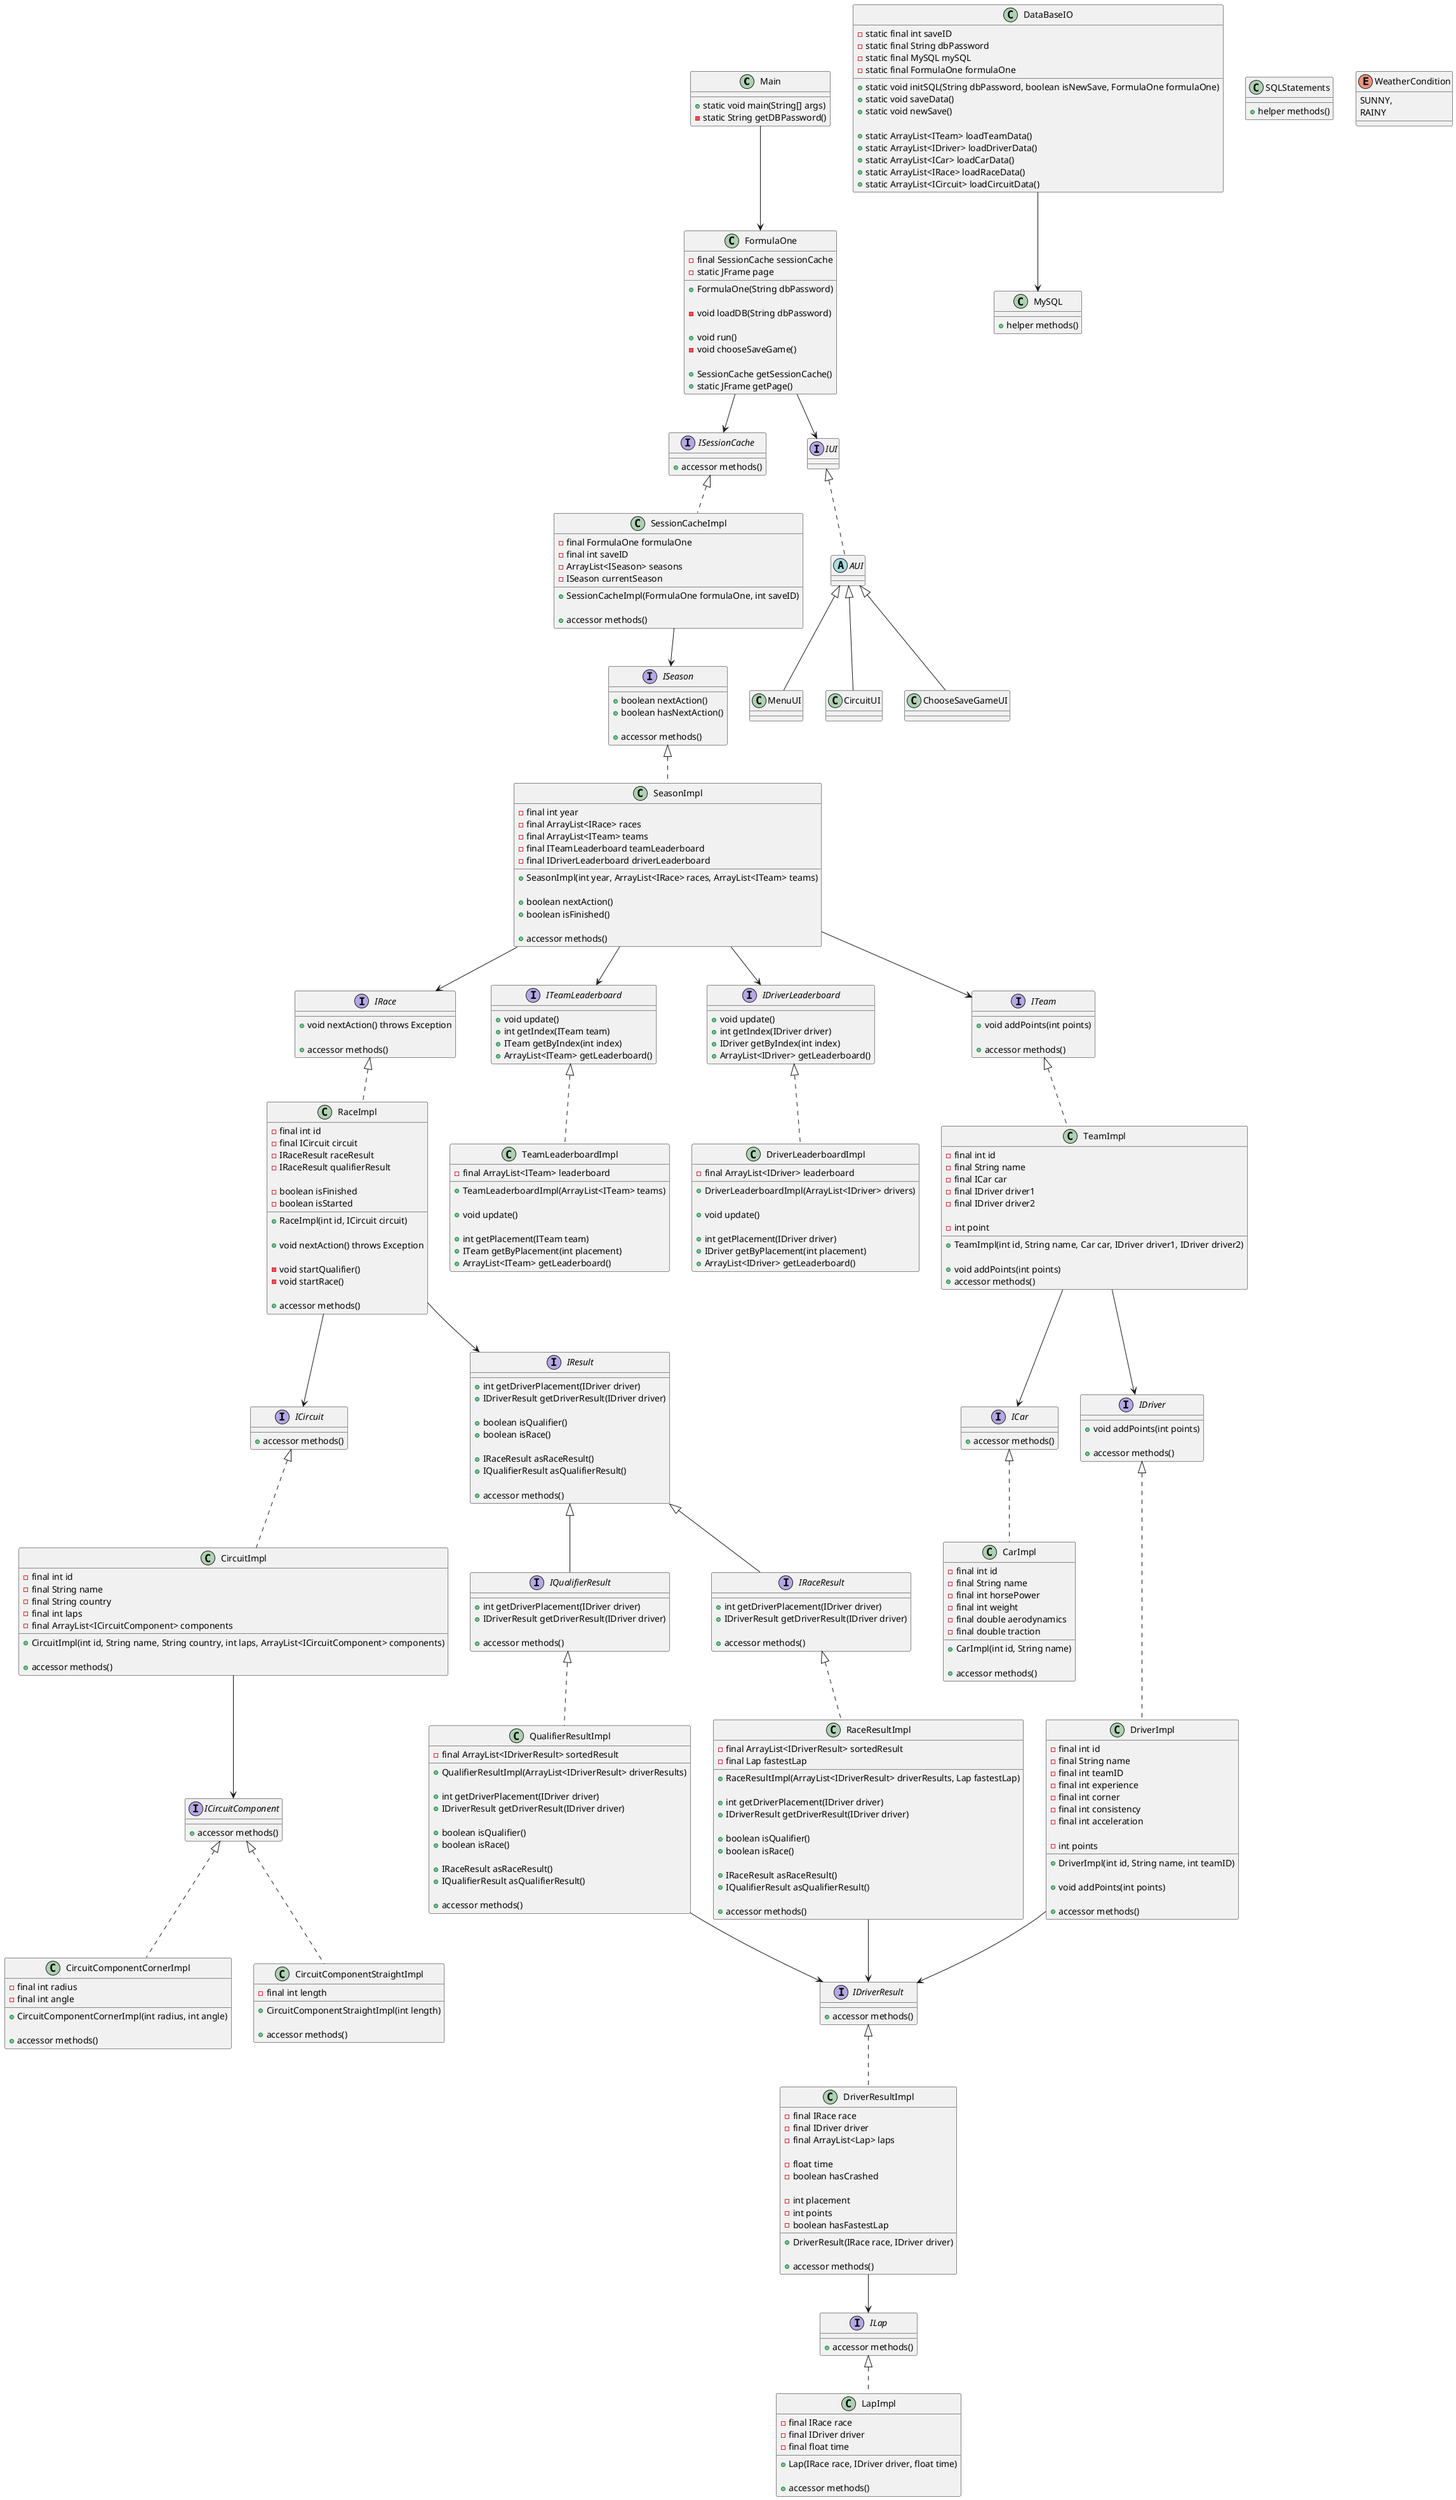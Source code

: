 @startuml

' ******************
' Classes
' ******************

class Main {
    + static void main(String[] args)
    - static String getDBPassword()
}

class FormulaOne {
    - final SessionCache sessionCache
    - static JFrame page

    + FormulaOne(String dbPassword)

    - void loadDB(String dbPassword)

    + void run()
    - void chooseSaveGame()

    + SessionCache getSessionCache()
    + static JFrame getPage()
}

class SessionCacheImpl implements ISessionCache {
    - final FormulaOne formulaOne
    - final int saveID
    - ArrayList<ISeason> seasons
    - ISeason currentSeason

    + SessionCacheImpl(FormulaOne formulaOne, int saveID)

    + accessor methods()
}

class SeasonImpl implements ISeason {
    - final int year
    - final ArrayList<IRace> races
    - final ArrayList<ITeam> teams
    - final ITeamLeaderboard teamLeaderboard
    - final IDriverLeaderboard driverLeaderboard


    + SeasonImpl(int year, ArrayList<IRace> races, ArrayList<ITeam> teams)

    + boolean nextAction()
    + boolean isFinished()

    + accessor methods()
}

class TeamImpl implements ITeam {
    - final int id
    - final String name
    - final ICar car
    - final IDriver driver1
    - final IDriver driver2

    - int point

    + TeamImpl(int id, String name, Car car, IDriver driver1, IDriver driver2)

    + void addPoints(int points)
    + accessor methods()
}

class DriverImpl implements IDriver {
    ' TODO: TILFØJE ATTRIBUTES (Skal det være en klasse for sig selv?)
    - final int id
    - final String name
    - final int teamID
    - final int experience
    - final int corner
    - final int consistency
    - final int acceleration

    - int points

    + DriverImpl(int id, String name, int teamID)

    + void addPoints(int points)

    + accessor methods()
}

class CarImpl implements ICar {
    ' TODO: TILFØJE ATTRIBUTES (Skal det være en klasse for sig selv?)
    - final int id
    - final String name
    - final int horsePower
    - final int weight
    - final double aerodynamics
    - final double traction

    + CarImpl(int id, String name)

    + accessor methods()
}

class CircuitImpl implements ICircuit {
    ' TODO: TILFØJE ATTRIBUTES (Skal det være en klasse for sig selv?)
    - final int id
    - final String name
    - final String country
    - final int laps
    - final ArrayList<ICircuitComponent> components

    + CircuitImpl(int id, String name, String country, int laps, ArrayList<ICircuitComponent> components)

    + accessor methods()
}

class TeamLeaderboardImpl implements ITeamLeaderboard {
    - final ArrayList<ITeam> leaderboard

    + TeamLeaderboardImpl(ArrayList<ITeam> teams)

    + void update()

    + int getPlacement(ITeam team)
    + ITeam getByPlacement(int placement)
    + ArrayList<ITeam> getLeaderboard()
}

class DriverLeaderboardImpl implements IDriverLeaderboard {
    - final ArrayList<IDriver> leaderboard

    + DriverLeaderboardImpl(ArrayList<IDriver> drivers)

    + void update()

    + int getPlacement(IDriver driver)
    + IDriver getByPlacement(int placement)
    + ArrayList<IDriver> getLeaderboard()
}

' ******************
' DataBase Classes
' ******************

class DataBaseIO {
    - static final int saveID
    - static final String dbPassword
    - static final MySQL mySQL
    - static final FormulaOne formulaOne

    + static void initSQL(String dbPassword, boolean isNewSave, FormulaOne formulaOne)
    + static void saveData()
    + static void newSave()

    + static ArrayList<ITeam> loadTeamData()
    + static ArrayList<IDriver> loadDriverData()
    + static ArrayList<ICar> loadCarData()
    + static ArrayList<IRace> loadRaceData()
    + static ArrayList<ICircuit> loadCircuitData()
}

class MySQL {
    + helper methods()
}

class SQLStatements {
    + helper methods()
}

' ******************
' Race Classes
' ******************

class RaceImpl implements IRace {
    - final int id
    - final ICircuit circuit
    - IRaceResult raceResult
    - IRaceResult qualifierResult

    - boolean isFinished
    - boolean isStarted

    + RaceImpl(int id, ICircuit circuit)

    + void nextAction() throws Exception
    ' TODO: Hvilken exception skal smides? evt. lav en custom exception

    - void startQualifier()
    - void startRace()

    + accessor methods()
}

class RaceResultImpl implements IRaceResult {
    - final ArrayList<IDriverResult> sortedResult
    - final Lap fastestLap

    + RaceResultImpl(ArrayList<IDriverResult> driverResults, Lap fastestLap)
    ' TODO: Vi skal sorterer resultatet vi får ind her

    + int getDriverPlacement(IDriver driver)
    + IDriverResult getDriverResult(IDriver driver)

    + boolean isQualifier()
    + boolean isRace()

    + IRaceResult asRaceResult()
    + IQualifierResult asQualifierResult()

    + accessor methods()
}

class QualifierResultImpl implements IQualifierResult {
    - final ArrayList<IDriverResult> sortedResult

    + QualifierResultImpl(ArrayList<IDriverResult> driverResults)
    ' TODO: Vi skal sorterer resultatet vi får ind her

    + int getDriverPlacement(IDriver driver)
    + IDriverResult getDriverResult(IDriver driver)

    + boolean isQualifier()
    + boolean isRace()

    + IRaceResult asRaceResult()
    + IQualifierResult asQualifierResult()

    + accessor methods()
}

class DriverResultImpl implements IDriverResult {
    - final IRace race
    - final IDriver driver
    - final ArrayList<Lap> laps

    - float time
    - boolean hasCrashed

    - int placement
    - int points
    - boolean hasFastestLap

    + DriverResult(IRace race, IDriver driver)

    + accessor methods()
}

class LapImpl implements ILap {
    - final IRace race
    - final IDriver driver
    - final float time

    + Lap(IRace race, IDriver driver, float time)

    + accessor methods()
}

' ******************
' Circuit Classes
' ******************

class CircuitComponentCornerImpl implements ICircuitComponent {
    - final int radius
    - final int angle

    + CircuitComponentCornerImpl(int radius, int angle)

    + accessor methods()
}

class CircuitComponentStraightImpl implements ICircuitComponent {
    - final int length

    + CircuitComponentStraightImpl(int length)

    + accessor methods()
}

' ******************
' UI Classes
' ******************

class ChooseSaveGameUI extends AUI {
    ' TODO: Når de laves
}

class MenuUI extends AUI {
    ' TODO: Når de laves
}

class CircuitUI extends AUI {
    ' TODO: Når de laves
}

' ******************
' Abstract Classes
' ******************

abstract class AUI implements IUI {
    ' TODO: Når de laves
}

' ******************
' Interfaces
' ******************

interface ITeam {
    + void addPoints(int points)

    + accessor methods()
}

interface IDriver {
    + void addPoints(int points)

    + accessor methods()
}

interface ICar {
    + accessor methods()
}

interface ISessionCache {
    + accessor methods()
}

interface ISeason {
    + boolean nextAction()
    + boolean hasNextAction()

    + accessor methods()
}

interface IRace {
    + void nextAction() throws Exception
    ' TODO: Hvilken exception skal smides? evt. lav en custom exception

    + accessor methods()
}

interface ICircuit {
    + accessor methods()
}

interface ICircuitComponent {
    + accessor methods()
}

interface IResult {
    + int getDriverPlacement(IDriver driver)
    + IDriverResult getDriverResult(IDriver driver)

    + boolean isQualifier()
    + boolean isRace()

    + IRaceResult asRaceResult()
    + IQualifierResult asQualifierResult()

    + accessor methods()
}

interface IRaceResult extends IResult {
    + int getDriverPlacement(IDriver driver)
    + IDriverResult getDriverResult(IDriver driver)

    + accessor methods()
}

interface IQualifierResult extends IResult {
    + int getDriverPlacement(IDriver driver)
    + IDriverResult getDriverResult(IDriver driver)

    + accessor methods()
}

interface IDriverResult {
    + accessor methods()
}

interface ILap {
    + accessor methods()
}

interface IDriverLeaderboard {
    + void update()
    + int getIndex(IDriver driver)
    + IDriver getByIndex(int index)
    + ArrayList<IDriver> getLeaderboard()
}

interface ITeamLeaderboard {
    + void update()
    + int getIndex(ITeam team)
    + ITeam getByIndex(int index)
    + ArrayList<ITeam> getLeaderboard()
}

interface IUI {
    ' TODO: Når de laves
}

' ******************
' Enums
' ******************

enum WeatherCondition {
    SUNNY,
    RAINY
}

' ******************
' Relations
' ******************

Main --> FormulaOne

FormulaOne --> ISessionCache
FormulaOne --> IUI

SessionCacheImpl --> ISeason

SeasonImpl --> ITeam
SeasonImpl --> IRace
SeasonImpl --> ITeamLeaderboard
SeasonImpl --> IDriverLeaderboard

RaceImpl --> ICircuit
RaceImpl --> IResult

RaceResultImpl --> IDriverResult
QualifierResultImpl --> IDriverResult
DriverImpl --> IDriverResult

DriverResultImpl --> ILap

TeamImpl --> ICar
TeamImpl --> IDriver

CircuitImpl --> ICircuitComponent

DataBaseIO --> MySQL

@enduml